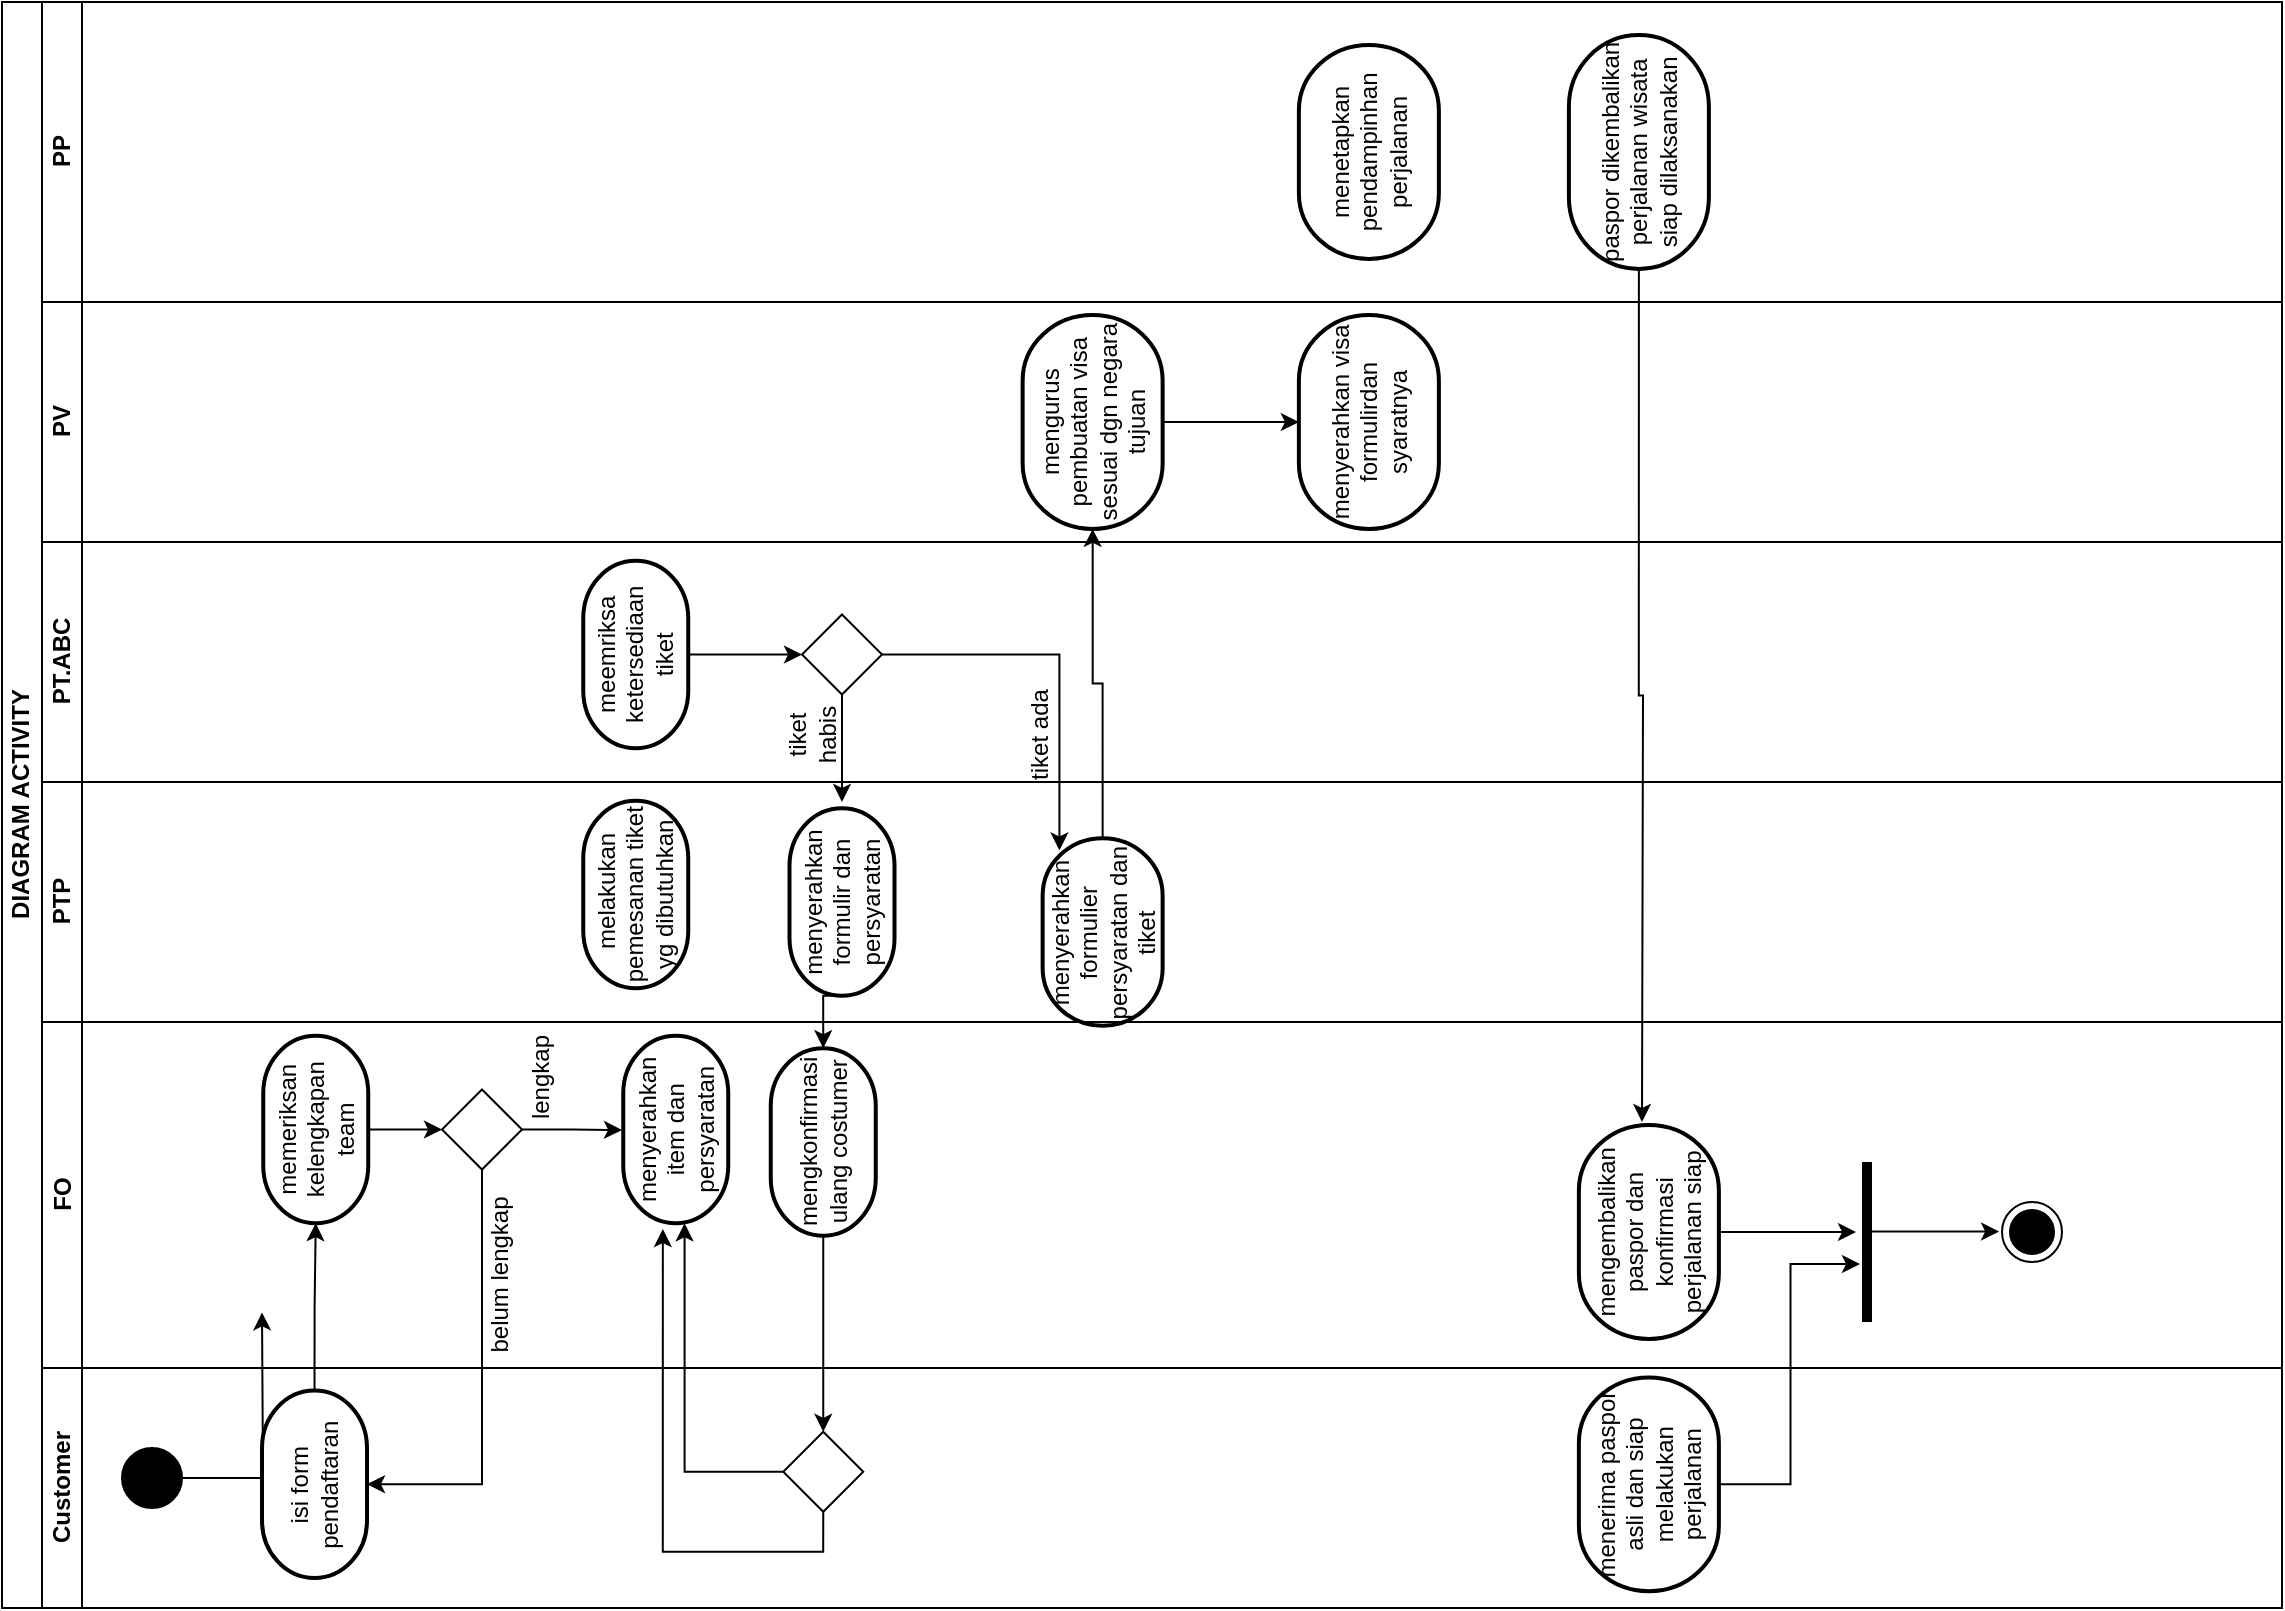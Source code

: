 <mxfile version="14.2.5" type="github">
  <diagram id="prtHgNgQTEPvFCAcTncT" name="Page-1">
    <mxGraphModel dx="2031" dy="1134" grid="1" gridSize="10" guides="1" tooltips="1" connect="1" arrows="1" fold="1" page="1" pageScale="1" pageWidth="827" pageHeight="1169" math="0" shadow="0">
      <root>
        <mxCell id="0" />
        <mxCell id="1" parent="0" />
        <mxCell id="dNxyNK7c78bLwvsdeMH5-19" value="DIAGRAM ACTIVITY&lt;br&gt;" style="swimlane;html=1;childLayout=stackLayout;resizeParent=1;resizeParentMax=0;horizontal=0;startSize=20;horizontalStack=0;" parent="1" vertex="1">
          <mxGeometry x="120" y="120" width="1140" height="803" as="geometry" />
        </mxCell>
        <mxCell id="dNxyNK7c78bLwvsdeMH5-20" value="PP" style="swimlane;html=1;startSize=20;horizontal=0;" parent="dNxyNK7c78bLwvsdeMH5-19" vertex="1">
          <mxGeometry x="20" width="1120" height="150" as="geometry" />
        </mxCell>
        <mxCell id="ULwHkcy1rHKz5lF8vkgt-47" value="menetapkan pendampinhan perjalanan" style="strokeWidth=2;html=1;shape=mxgraph.flowchart.terminator;whiteSpace=wrap;rotation=-90;" vertex="1" parent="dNxyNK7c78bLwvsdeMH5-20">
          <mxGeometry x="610" y="40" width="106.88" height="70" as="geometry" />
        </mxCell>
        <mxCell id="ULwHkcy1rHKz5lF8vkgt-48" value="paspor dikembalikan perjalanan wisata siap dilaksanakan" style="strokeWidth=2;html=1;shape=mxgraph.flowchart.terminator;whiteSpace=wrap;rotation=-90;" vertex="1" parent="dNxyNK7c78bLwvsdeMH5-20">
          <mxGeometry x="740" y="40" width="116.88" height="70" as="geometry" />
        </mxCell>
        <mxCell id="ULwHkcy1rHKz5lF8vkgt-5" value="PV" style="swimlane;html=1;startSize=20;horizontal=0;" vertex="1" parent="dNxyNK7c78bLwvsdeMH5-19">
          <mxGeometry x="20" y="150" width="1120" height="120" as="geometry" />
        </mxCell>
        <mxCell id="ULwHkcy1rHKz5lF8vkgt-46" style="edgeStyle=orthogonalEdgeStyle;rounded=0;orthogonalLoop=1;jettySize=auto;html=1;exitX=0.5;exitY=1;exitDx=0;exitDy=0;exitPerimeter=0;entryX=0.5;entryY=0;entryDx=0;entryDy=0;entryPerimeter=0;" edge="1" parent="ULwHkcy1rHKz5lF8vkgt-5" source="ULwHkcy1rHKz5lF8vkgt-43" target="ULwHkcy1rHKz5lF8vkgt-45">
          <mxGeometry relative="1" as="geometry" />
        </mxCell>
        <mxCell id="ULwHkcy1rHKz5lF8vkgt-43" value="mengurus pembuatan visa sesuai dgn negara tujuan" style="strokeWidth=2;html=1;shape=mxgraph.flowchart.terminator;whiteSpace=wrap;rotation=-90;" vertex="1" parent="ULwHkcy1rHKz5lF8vkgt-5">
          <mxGeometry x="471.88" y="25" width="106.88" height="70" as="geometry" />
        </mxCell>
        <mxCell id="ULwHkcy1rHKz5lF8vkgt-45" value="menyerahkan visa formulirdan syaratnya" style="strokeWidth=2;html=1;shape=mxgraph.flowchart.terminator;whiteSpace=wrap;rotation=-90;" vertex="1" parent="ULwHkcy1rHKz5lF8vkgt-5">
          <mxGeometry x="610" y="25" width="106.88" height="70" as="geometry" />
        </mxCell>
        <mxCell id="dNxyNK7c78bLwvsdeMH5-21" value="PT.ABC" style="swimlane;html=1;startSize=20;horizontal=0;" parent="dNxyNK7c78bLwvsdeMH5-19" vertex="1">
          <mxGeometry x="20" y="270" width="1120" height="120" as="geometry" />
        </mxCell>
        <mxCell id="ULwHkcy1rHKz5lF8vkgt-33" style="edgeStyle=orthogonalEdgeStyle;rounded=0;orthogonalLoop=1;jettySize=auto;html=1;exitX=0.5;exitY=1;exitDx=0;exitDy=0;exitPerimeter=0;entryX=0;entryY=0.5;entryDx=0;entryDy=0;" edge="1" parent="dNxyNK7c78bLwvsdeMH5-21" source="ULwHkcy1rHKz5lF8vkgt-31" target="ULwHkcy1rHKz5lF8vkgt-32">
          <mxGeometry relative="1" as="geometry" />
        </mxCell>
        <mxCell id="ULwHkcy1rHKz5lF8vkgt-31" value="meemriksa ketersediaan tiket" style="strokeWidth=2;html=1;shape=mxgraph.flowchart.terminator;whiteSpace=wrap;rotation=-90;" vertex="1" parent="dNxyNK7c78bLwvsdeMH5-21">
          <mxGeometry x="250" y="30" width="93.75" height="52.5" as="geometry" />
        </mxCell>
        <mxCell id="ULwHkcy1rHKz5lF8vkgt-32" value="" style="rhombus;whiteSpace=wrap;html=1;fontFamily=Helvetica;fontSize=12;fontColor=#000000;align=center;" vertex="1" parent="dNxyNK7c78bLwvsdeMH5-21">
          <mxGeometry x="380" y="36.25" width="40" height="40" as="geometry" />
        </mxCell>
        <mxCell id="ULwHkcy1rHKz5lF8vkgt-59" value="tiket ada" style="text;html=1;strokeColor=none;fillColor=none;align=center;verticalAlign=middle;whiteSpace=wrap;rounded=0;rotation=-90;" vertex="1" parent="dNxyNK7c78bLwvsdeMH5-21">
          <mxGeometry x="474" y="90" width="50" height="12.5" as="geometry" />
        </mxCell>
        <mxCell id="ULwHkcy1rHKz5lF8vkgt-61" value="tiket habis" style="text;html=1;strokeColor=none;fillColor=none;align=center;verticalAlign=middle;whiteSpace=wrap;rounded=0;rotation=-90;" vertex="1" parent="dNxyNK7c78bLwvsdeMH5-21">
          <mxGeometry x="360" y="90" width="50" height="12.5" as="geometry" />
        </mxCell>
        <mxCell id="dNxyNK7c78bLwvsdeMH5-22" value="PTP" style="swimlane;html=1;startSize=20;horizontal=0;" parent="dNxyNK7c78bLwvsdeMH5-19" vertex="1">
          <mxGeometry x="20" y="390" width="1120" height="120" as="geometry" />
        </mxCell>
        <mxCell id="ULwHkcy1rHKz5lF8vkgt-30" value="&amp;nbsp;melakukan pemesanan tiket yg dibutuhkan" style="strokeWidth=2;html=1;shape=mxgraph.flowchart.terminator;whiteSpace=wrap;rotation=-90;" vertex="1" parent="dNxyNK7c78bLwvsdeMH5-22">
          <mxGeometry x="250" y="30" width="93.75" height="52.5" as="geometry" />
        </mxCell>
        <mxCell id="ULwHkcy1rHKz5lF8vkgt-34" value="menyerahkan formulir dan persyaratan" style="strokeWidth=2;html=1;shape=mxgraph.flowchart.terminator;whiteSpace=wrap;rotation=-90;" vertex="1" parent="dNxyNK7c78bLwvsdeMH5-22">
          <mxGeometry x="353.13" y="33.75" width="93.75" height="52.5" as="geometry" />
        </mxCell>
        <mxCell id="ULwHkcy1rHKz5lF8vkgt-41" value="menyerahkan formulier persyaratan dan tiket" style="strokeWidth=2;html=1;shape=mxgraph.flowchart.terminator;whiteSpace=wrap;rotation=-90;" vertex="1" parent="dNxyNK7c78bLwvsdeMH5-22">
          <mxGeometry x="483.44" y="45" width="93.75" height="60" as="geometry" />
        </mxCell>
        <mxCell id="ULwHkcy1rHKz5lF8vkgt-24" style="edgeStyle=orthogonalEdgeStyle;rounded=0;orthogonalLoop=1;jettySize=auto;html=1;exitX=1;exitY=0.5;exitDx=0;exitDy=0;exitPerimeter=0;entryX=0;entryY=0.5;entryDx=0;entryDy=0;entryPerimeter=0;" edge="1" parent="dNxyNK7c78bLwvsdeMH5-19" source="ULwHkcy1rHKz5lF8vkgt-22" target="ULwHkcy1rHKz5lF8vkgt-23">
          <mxGeometry relative="1" as="geometry">
            <mxPoint x="156.2" y="590" as="targetPoint" />
          </mxGeometry>
        </mxCell>
        <mxCell id="ULwHkcy1rHKz5lF8vkgt-37" style="edgeStyle=orthogonalEdgeStyle;rounded=0;orthogonalLoop=1;jettySize=auto;html=1;exitX=0;exitY=0.5;exitDx=0;exitDy=0;exitPerimeter=0;entryX=0.5;entryY=0;entryDx=0;entryDy=0;" edge="1" parent="dNxyNK7c78bLwvsdeMH5-19" source="ULwHkcy1rHKz5lF8vkgt-36" target="ULwHkcy1rHKz5lF8vkgt-15">
          <mxGeometry relative="1" as="geometry" />
        </mxCell>
        <mxCell id="ULwHkcy1rHKz5lF8vkgt-1" value="FO&lt;br&gt;" style="swimlane;html=1;startSize=20;horizontal=0;" vertex="1" parent="dNxyNK7c78bLwvsdeMH5-19">
          <mxGeometry x="20" y="510" width="1120" height="173" as="geometry" />
        </mxCell>
        <mxCell id="ULwHkcy1rHKz5lF8vkgt-27" style="edgeStyle=orthogonalEdgeStyle;rounded=0;orthogonalLoop=1;jettySize=auto;html=1;entryX=0;entryY=0.5;entryDx=0;entryDy=0;" edge="1" parent="ULwHkcy1rHKz5lF8vkgt-1" source="ULwHkcy1rHKz5lF8vkgt-23" target="ULwHkcy1rHKz5lF8vkgt-25">
          <mxGeometry relative="1" as="geometry" />
        </mxCell>
        <mxCell id="ULwHkcy1rHKz5lF8vkgt-23" value="memeriksan kelengkapan team" style="strokeWidth=2;html=1;shape=mxgraph.flowchart.terminator;whiteSpace=wrap;rotation=-90;" vertex="1" parent="ULwHkcy1rHKz5lF8vkgt-1">
          <mxGeometry x="90" y="27.5" width="93.75" height="52.5" as="geometry" />
        </mxCell>
        <mxCell id="ULwHkcy1rHKz5lF8vkgt-25" value="" style="rhombus;whiteSpace=wrap;html=1;fontFamily=Helvetica;fontSize=12;fontColor=#000000;align=center;" vertex="1" parent="ULwHkcy1rHKz5lF8vkgt-1">
          <mxGeometry x="200" y="33.75" width="40" height="40" as="geometry" />
        </mxCell>
        <mxCell id="ULwHkcy1rHKz5lF8vkgt-29" value="menyerahkan item dan persyaratan" style="strokeWidth=2;html=1;shape=mxgraph.flowchart.terminator;whiteSpace=wrap;rotation=-90;" vertex="1" parent="ULwHkcy1rHKz5lF8vkgt-1">
          <mxGeometry x="270" y="27.5" width="93.75" height="52.5" as="geometry" />
        </mxCell>
        <mxCell id="ULwHkcy1rHKz5lF8vkgt-36" value="mengkonfirmasi ulang costumer" style="strokeWidth=2;html=1;shape=mxgraph.flowchart.terminator;whiteSpace=wrap;rotation=-90;" vertex="1" parent="ULwHkcy1rHKz5lF8vkgt-1">
          <mxGeometry x="343.75" y="33.75" width="93.75" height="52.5" as="geometry" />
        </mxCell>
        <mxCell id="ULwHkcy1rHKz5lF8vkgt-54" style="edgeStyle=orthogonalEdgeStyle;rounded=0;orthogonalLoop=1;jettySize=auto;html=1;exitX=0.5;exitY=1;exitDx=0;exitDy=0;exitPerimeter=0;entryX=-0.6;entryY=0.438;entryDx=0;entryDy=0;entryPerimeter=0;" edge="1" parent="ULwHkcy1rHKz5lF8vkgt-1" source="ULwHkcy1rHKz5lF8vkgt-50" target="ULwHkcy1rHKz5lF8vkgt-53">
          <mxGeometry relative="1" as="geometry" />
        </mxCell>
        <mxCell id="ULwHkcy1rHKz5lF8vkgt-50" value="mengembalikan paspor dan konfirmasi perjalanan siap" style="strokeWidth=2;html=1;shape=mxgraph.flowchart.terminator;whiteSpace=wrap;rotation=-90;" vertex="1" parent="ULwHkcy1rHKz5lF8vkgt-1">
          <mxGeometry x="750" y="70" width="106.88" height="70" as="geometry" />
        </mxCell>
        <mxCell id="ULwHkcy1rHKz5lF8vkgt-53" value="" style="html=1;points=[];perimeter=orthogonalPerimeter;fillColor=#000000;strokeColor=none;" vertex="1" parent="ULwHkcy1rHKz5lF8vkgt-1">
          <mxGeometry x="910" y="70" width="5" height="80" as="geometry" />
        </mxCell>
        <mxCell id="ULwHkcy1rHKz5lF8vkgt-56" value="" style="ellipse;html=1;shape=endState;fillColor=#000000;strokeColor=#000000;" vertex="1" parent="ULwHkcy1rHKz5lF8vkgt-1">
          <mxGeometry x="980" y="90" width="30" height="30" as="geometry" />
        </mxCell>
        <mxCell id="ULwHkcy1rHKz5lF8vkgt-57" style="edgeStyle=orthogonalEdgeStyle;rounded=0;orthogonalLoop=1;jettySize=auto;html=1;exitX=0.5;exitY=1;exitDx=0;exitDy=0;exitPerimeter=0;entryX=-0.6;entryY=0.438;entryDx=0;entryDy=0;entryPerimeter=0;" edge="1" parent="ULwHkcy1rHKz5lF8vkgt-1">
          <mxGeometry relative="1" as="geometry">
            <mxPoint x="910" y="104.71" as="sourcePoint" />
            <mxPoint x="978.56" y="104.75" as="targetPoint" />
            <Array as="points">
              <mxPoint x="944" y="105" />
              <mxPoint x="979" y="105" />
            </Array>
          </mxGeometry>
        </mxCell>
        <mxCell id="ULwHkcy1rHKz5lF8vkgt-62" value="lengkap" style="text;html=1;strokeColor=none;fillColor=none;align=center;verticalAlign=middle;whiteSpace=wrap;rounded=0;rotation=-90;" vertex="1" parent="ULwHkcy1rHKz5lF8vkgt-1">
          <mxGeometry x="224" y="21.25" width="50" height="12.5" as="geometry" />
        </mxCell>
        <mxCell id="ULwHkcy1rHKz5lF8vkgt-63" value="belum lengkap" style="text;html=1;strokeColor=none;fillColor=none;align=center;verticalAlign=middle;whiteSpace=wrap;rounded=0;rotation=-90;" vertex="1" parent="ULwHkcy1rHKz5lF8vkgt-1">
          <mxGeometry x="184" y="120" width="90" height="12.5" as="geometry" />
        </mxCell>
        <mxCell id="ULwHkcy1rHKz5lF8vkgt-12" value="Customer&lt;br&gt;" style="swimlane;html=1;startSize=20;horizontal=0;" vertex="1" parent="dNxyNK7c78bLwvsdeMH5-19">
          <mxGeometry x="20" y="683" width="1120" height="120" as="geometry" />
        </mxCell>
        <mxCell id="ULwHkcy1rHKz5lF8vkgt-15" value="" style="rhombus;whiteSpace=wrap;html=1;fontFamily=Helvetica;fontSize=12;fontColor=#000000;align=center;" vertex="1" parent="ULwHkcy1rHKz5lF8vkgt-12">
          <mxGeometry x="370.63" y="31.88" width="40" height="40" as="geometry" />
        </mxCell>
        <mxCell id="ULwHkcy1rHKz5lF8vkgt-17" value="" style="ellipse;html=1;verticalLabelPosition=bottom;labelBackgroundColor=#ffffff;verticalAlign=top;fillColor=#000000" vertex="1" parent="ULwHkcy1rHKz5lF8vkgt-12">
          <mxGeometry x="40" y="40" width="30" height="30" as="geometry" />
        </mxCell>
        <mxCell id="ULwHkcy1rHKz5lF8vkgt-22" value="isi form pendaftaran" style="strokeWidth=2;html=1;shape=mxgraph.flowchart.terminator;whiteSpace=wrap;rotation=-90;" vertex="1" parent="ULwHkcy1rHKz5lF8vkgt-12">
          <mxGeometry x="89.38" y="31.88" width="93.75" height="52.5" as="geometry" />
        </mxCell>
        <mxCell id="ULwHkcy1rHKz5lF8vkgt-49" value="menerima paspor asli dan siap melakukan perjalanan" style="strokeWidth=2;html=1;shape=mxgraph.flowchart.terminator;whiteSpace=wrap;rotation=-90;" vertex="1" parent="ULwHkcy1rHKz5lF8vkgt-12">
          <mxGeometry x="750" y="23.13" width="106.88" height="70" as="geometry" />
        </mxCell>
        <mxCell id="ULwHkcy1rHKz5lF8vkgt-38" style="edgeStyle=orthogonalEdgeStyle;rounded=0;orthogonalLoop=1;jettySize=auto;html=1;exitX=0.5;exitY=1;exitDx=0;exitDy=0;entryX=0.5;entryY=1;entryDx=0;entryDy=0;entryPerimeter=0;" edge="1" parent="dNxyNK7c78bLwvsdeMH5-19" source="ULwHkcy1rHKz5lF8vkgt-25" target="ULwHkcy1rHKz5lF8vkgt-22">
          <mxGeometry relative="1" as="geometry" />
        </mxCell>
        <mxCell id="ULwHkcy1rHKz5lF8vkgt-39" style="edgeStyle=orthogonalEdgeStyle;rounded=0;orthogonalLoop=1;jettySize=auto;html=1;exitX=0;exitY=0.5;exitDx=0;exitDy=0;entryX=0;entryY=0.584;entryDx=0;entryDy=0;entryPerimeter=0;" edge="1" parent="dNxyNK7c78bLwvsdeMH5-19" source="ULwHkcy1rHKz5lF8vkgt-15" target="ULwHkcy1rHKz5lF8vkgt-29">
          <mxGeometry relative="1" as="geometry">
            <mxPoint x="320" y="590" as="targetPoint" />
          </mxGeometry>
        </mxCell>
        <mxCell id="ULwHkcy1rHKz5lF8vkgt-40" style="edgeStyle=orthogonalEdgeStyle;rounded=0;orthogonalLoop=1;jettySize=auto;html=1;exitX=0.5;exitY=1;exitDx=0;exitDy=0;entryX=-0.031;entryY=0.377;entryDx=0;entryDy=0;entryPerimeter=0;" edge="1" parent="dNxyNK7c78bLwvsdeMH5-19" source="ULwHkcy1rHKz5lF8vkgt-15" target="ULwHkcy1rHKz5lF8vkgt-29">
          <mxGeometry relative="1" as="geometry" />
        </mxCell>
        <mxCell id="ULwHkcy1rHKz5lF8vkgt-42" style="edgeStyle=orthogonalEdgeStyle;rounded=0;orthogonalLoop=1;jettySize=auto;html=1;exitX=1;exitY=0.5;exitDx=0;exitDy=0;entryX=0.935;entryY=0.14;entryDx=0;entryDy=0;entryPerimeter=0;" edge="1" parent="dNxyNK7c78bLwvsdeMH5-19" source="ULwHkcy1rHKz5lF8vkgt-32" target="ULwHkcy1rHKz5lF8vkgt-41">
          <mxGeometry relative="1" as="geometry" />
        </mxCell>
        <mxCell id="ULwHkcy1rHKz5lF8vkgt-44" style="edgeStyle=orthogonalEdgeStyle;rounded=0;orthogonalLoop=1;jettySize=auto;html=1;exitX=1;exitY=0.5;exitDx=0;exitDy=0;exitPerimeter=0;" edge="1" parent="dNxyNK7c78bLwvsdeMH5-19" source="ULwHkcy1rHKz5lF8vkgt-41" target="ULwHkcy1rHKz5lF8vkgt-43">
          <mxGeometry relative="1" as="geometry" />
        </mxCell>
        <mxCell id="ULwHkcy1rHKz5lF8vkgt-55" style="edgeStyle=orthogonalEdgeStyle;rounded=0;orthogonalLoop=1;jettySize=auto;html=1;exitX=0.5;exitY=1;exitDx=0;exitDy=0;exitPerimeter=0;entryX=-0.2;entryY=0.638;entryDx=0;entryDy=0;entryPerimeter=0;" edge="1" parent="dNxyNK7c78bLwvsdeMH5-19" source="ULwHkcy1rHKz5lF8vkgt-49" target="ULwHkcy1rHKz5lF8vkgt-53">
          <mxGeometry relative="1" as="geometry" />
        </mxCell>
        <mxCell id="ULwHkcy1rHKz5lF8vkgt-60" style="edgeStyle=orthogonalEdgeStyle;rounded=0;orthogonalLoop=1;jettySize=auto;html=1;exitX=0;exitY=0.5;exitDx=0;exitDy=0;exitPerimeter=0;entryX=1;entryY=0.5;entryDx=0;entryDy=0;entryPerimeter=0;" edge="1" parent="dNxyNK7c78bLwvsdeMH5-19" source="ULwHkcy1rHKz5lF8vkgt-34" target="ULwHkcy1rHKz5lF8vkgt-36">
          <mxGeometry relative="1" as="geometry" />
        </mxCell>
        <mxCell id="ULwHkcy1rHKz5lF8vkgt-19" style="edgeStyle=orthogonalEdgeStyle;rounded=0;orthogonalLoop=1;jettySize=auto;html=1;exitX=1;exitY=0.5;exitDx=0;exitDy=0;" edge="1" parent="1" source="ULwHkcy1rHKz5lF8vkgt-17">
          <mxGeometry relative="1" as="geometry">
            <mxPoint x="250" y="775.2" as="targetPoint" />
          </mxGeometry>
        </mxCell>
        <mxCell id="ULwHkcy1rHKz5lF8vkgt-28" style="edgeStyle=orthogonalEdgeStyle;rounded=0;orthogonalLoop=1;jettySize=auto;html=1;exitX=1;exitY=0.5;exitDx=0;exitDy=0;" edge="1" parent="1" source="ULwHkcy1rHKz5lF8vkgt-25">
          <mxGeometry relative="1" as="geometry">
            <mxPoint x="430" y="684" as="targetPoint" />
          </mxGeometry>
        </mxCell>
        <mxCell id="ULwHkcy1rHKz5lF8vkgt-35" style="edgeStyle=orthogonalEdgeStyle;rounded=0;orthogonalLoop=1;jettySize=auto;html=1;exitX=0.5;exitY=1;exitDx=0;exitDy=0;" edge="1" parent="1" source="ULwHkcy1rHKz5lF8vkgt-32">
          <mxGeometry relative="1" as="geometry">
            <mxPoint x="540" y="520" as="targetPoint" />
          </mxGeometry>
        </mxCell>
        <mxCell id="ULwHkcy1rHKz5lF8vkgt-51" style="edgeStyle=orthogonalEdgeStyle;rounded=0;orthogonalLoop=1;jettySize=auto;html=1;exitX=0;exitY=0.5;exitDx=0;exitDy=0;exitPerimeter=0;" edge="1" parent="1" source="ULwHkcy1rHKz5lF8vkgt-48">
          <mxGeometry relative="1" as="geometry">
            <mxPoint x="940" y="680" as="targetPoint" />
          </mxGeometry>
        </mxCell>
      </root>
    </mxGraphModel>
  </diagram>
</mxfile>
